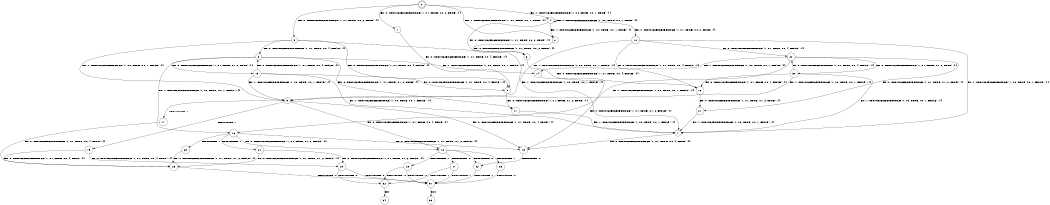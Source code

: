 digraph BCG {
size = "7, 10.5";
center = TRUE;
node [shape = circle];
0 [peripheries = 2];
0 -> 1 [label = "EX !0 !ATOMIC_EXCH_BRANCH (1, +1, TRUE, +0, 2, TRUE) !{}"];
0 -> 2 [label = "EX !1 !ATOMIC_EXCH_BRANCH (1, +0, TRUE, +0, 1, TRUE) !{}"];
0 -> 3 [label = "EX !0 !ATOMIC_EXCH_BRANCH (1, +1, TRUE, +0, 2, TRUE) !{}"];
0 -> 4 [label = "EX !1 !ATOMIC_EXCH_BRANCH (1, +0, TRUE, +0, 1, TRUE) !{}"];
1 -> 5 [label = "EX !0 !ATOMIC_EXCH_BRANCH (1, +1, TRUE, +0, 4, FALSE) !{}"];
2 -> 6 [label = "EX !0 !ATOMIC_EXCH_BRANCH (1, +1, TRUE, +0, 2, TRUE) !{}"];
3 -> 5 [label = "EX !0 !ATOMIC_EXCH_BRANCH (1, +1, TRUE, +0, 4, FALSE) !{}"];
3 -> 7 [label = "EX !1 !ATOMIC_EXCH_BRANCH (1, +0, TRUE, +0, 1, FALSE) !{}"];
3 -> 8 [label = "EX !0 !ATOMIC_EXCH_BRANCH (1, +1, TRUE, +0, 4, FALSE) !{}"];
3 -> 9 [label = "EX !1 !ATOMIC_EXCH_BRANCH (1, +0, TRUE, +0, 1, FALSE) !{}"];
4 -> 2 [label = "EX !1 !ATOMIC_EXCH_BRANCH (1, +0, TRUE, +0, 1, TRUE) !{}"];
4 -> 6 [label = "EX !0 !ATOMIC_EXCH_BRANCH (1, +1, TRUE, +0, 2, TRUE) !{}"];
4 -> 4 [label = "EX !1 !ATOMIC_EXCH_BRANCH (1, +0, TRUE, +0, 1, TRUE) !{}"];
4 -> 10 [label = "EX !0 !ATOMIC_EXCH_BRANCH (1, +1, TRUE, +0, 2, TRUE) !{}"];
5 -> 11 [label = "EX !0 !ATOMIC_EXCH_BRANCH (1, +1, TRUE, +1, 2, TRUE) !{}"];
6 -> 12 [label = "EX !0 !ATOMIC_EXCH_BRANCH (1, +1, TRUE, +0, 4, FALSE) !{}"];
7 -> 13 [label = "EX !0 !ATOMIC_EXCH_BRANCH (1, +1, TRUE, +0, 4, TRUE) !{}"];
8 -> 11 [label = "EX !0 !ATOMIC_EXCH_BRANCH (1, +1, TRUE, +1, 2, TRUE) !{}"];
8 -> 14 [label = "EX !1 !ATOMIC_EXCH_BRANCH (1, +0, TRUE, +0, 1, FALSE) !{}"];
8 -> 15 [label = "EX !0 !ATOMIC_EXCH_BRANCH (1, +1, TRUE, +1, 2, TRUE) !{}"];
8 -> 16 [label = "EX !1 !ATOMIC_EXCH_BRANCH (1, +0, TRUE, +0, 1, FALSE) !{}"];
9 -> 13 [label = "EX !0 !ATOMIC_EXCH_BRANCH (1, +1, TRUE, +0, 4, TRUE) !{}"];
9 -> 17 [label = "TERMINATE !1"];
9 -> 18 [label = "EX !0 !ATOMIC_EXCH_BRANCH (1, +1, TRUE, +0, 4, TRUE) !{}"];
9 -> 19 [label = "TERMINATE !1"];
10 -> 12 [label = "EX !0 !ATOMIC_EXCH_BRANCH (1, +1, TRUE, +0, 4, FALSE) !{}"];
10 -> 7 [label = "EX !1 !ATOMIC_EXCH_BRANCH (1, +0, TRUE, +0, 1, FALSE) !{}"];
10 -> 20 [label = "EX !0 !ATOMIC_EXCH_BRANCH (1, +1, TRUE, +0, 4, FALSE) !{}"];
10 -> 9 [label = "EX !1 !ATOMIC_EXCH_BRANCH (1, +0, TRUE, +0, 1, FALSE) !{}"];
11 -> 7 [label = "EX !1 !ATOMIC_EXCH_BRANCH (1, +0, TRUE, +0, 1, FALSE) !{}"];
12 -> 21 [label = "EX !0 !ATOMIC_EXCH_BRANCH (1, +1, TRUE, +1, 2, TRUE) !{}"];
13 -> 22 [label = "TERMINATE !0"];
14 -> 13 [label = "EX !0 !ATOMIC_EXCH_BRANCH (1, +1, TRUE, +1, 2, FALSE) !{}"];
15 -> 5 [label = "EX !0 !ATOMIC_EXCH_BRANCH (1, +1, TRUE, +0, 4, FALSE) !{}"];
15 -> 7 [label = "EX !1 !ATOMIC_EXCH_BRANCH (1, +0, TRUE, +0, 1, FALSE) !{}"];
15 -> 8 [label = "EX !0 !ATOMIC_EXCH_BRANCH (1, +1, TRUE, +0, 4, FALSE) !{}"];
15 -> 9 [label = "EX !1 !ATOMIC_EXCH_BRANCH (1, +0, TRUE, +0, 1, FALSE) !{}"];
16 -> 13 [label = "EX !0 !ATOMIC_EXCH_BRANCH (1, +1, TRUE, +1, 2, FALSE) !{}"];
16 -> 23 [label = "TERMINATE !1"];
16 -> 18 [label = "EX !0 !ATOMIC_EXCH_BRANCH (1, +1, TRUE, +1, 2, FALSE) !{}"];
16 -> 24 [label = "TERMINATE !1"];
17 -> 25 [label = "EX !0 !ATOMIC_EXCH_BRANCH (1, +1, TRUE, +0, 4, TRUE) !{}"];
18 -> 22 [label = "TERMINATE !0"];
18 -> 26 [label = "TERMINATE !1"];
18 -> 27 [label = "TERMINATE !0"];
18 -> 28 [label = "TERMINATE !1"];
19 -> 25 [label = "EX !0 !ATOMIC_EXCH_BRANCH (1, +1, TRUE, +0, 4, TRUE) !{}"];
19 -> 29 [label = "EX !0 !ATOMIC_EXCH_BRANCH (1, +1, TRUE, +0, 4, TRUE) !{}"];
20 -> 21 [label = "EX !0 !ATOMIC_EXCH_BRANCH (1, +1, TRUE, +1, 2, TRUE) !{}"];
20 -> 14 [label = "EX !1 !ATOMIC_EXCH_BRANCH (1, +0, TRUE, +0, 1, FALSE) !{}"];
20 -> 30 [label = "EX !0 !ATOMIC_EXCH_BRANCH (1, +1, TRUE, +1, 2, TRUE) !{}"];
20 -> 16 [label = "EX !1 !ATOMIC_EXCH_BRANCH (1, +0, TRUE, +0, 1, FALSE) !{}"];
21 -> 7 [label = "EX !1 !ATOMIC_EXCH_BRANCH (1, +0, TRUE, +0, 1, FALSE) !{}"];
22 -> 31 [label = "TERMINATE !1"];
23 -> 25 [label = "EX !0 !ATOMIC_EXCH_BRANCH (1, +1, TRUE, +1, 2, FALSE) !{}"];
24 -> 25 [label = "EX !0 !ATOMIC_EXCH_BRANCH (1, +1, TRUE, +1, 2, FALSE) !{}"];
24 -> 29 [label = "EX !0 !ATOMIC_EXCH_BRANCH (1, +1, TRUE, +1, 2, FALSE) !{}"];
25 -> 31 [label = "TERMINATE !0"];
26 -> 31 [label = "TERMINATE !0"];
27 -> 31 [label = "TERMINATE !1"];
27 -> 32 [label = "TERMINATE !1"];
28 -> 31 [label = "TERMINATE !0"];
28 -> 32 [label = "TERMINATE !0"];
29 -> 31 [label = "TERMINATE !0"];
29 -> 32 [label = "TERMINATE !0"];
30 -> 12 [label = "EX !0 !ATOMIC_EXCH_BRANCH (1, +1, TRUE, +0, 4, FALSE) !{}"];
30 -> 7 [label = "EX !1 !ATOMIC_EXCH_BRANCH (1, +0, TRUE, +0, 1, FALSE) !{}"];
30 -> 20 [label = "EX !0 !ATOMIC_EXCH_BRANCH (1, +1, TRUE, +0, 4, FALSE) !{}"];
30 -> 9 [label = "EX !1 !ATOMIC_EXCH_BRANCH (1, +0, TRUE, +0, 1, FALSE) !{}"];
31 -> 33 [label = "exit"];
32 -> 34 [label = "exit"];
}
